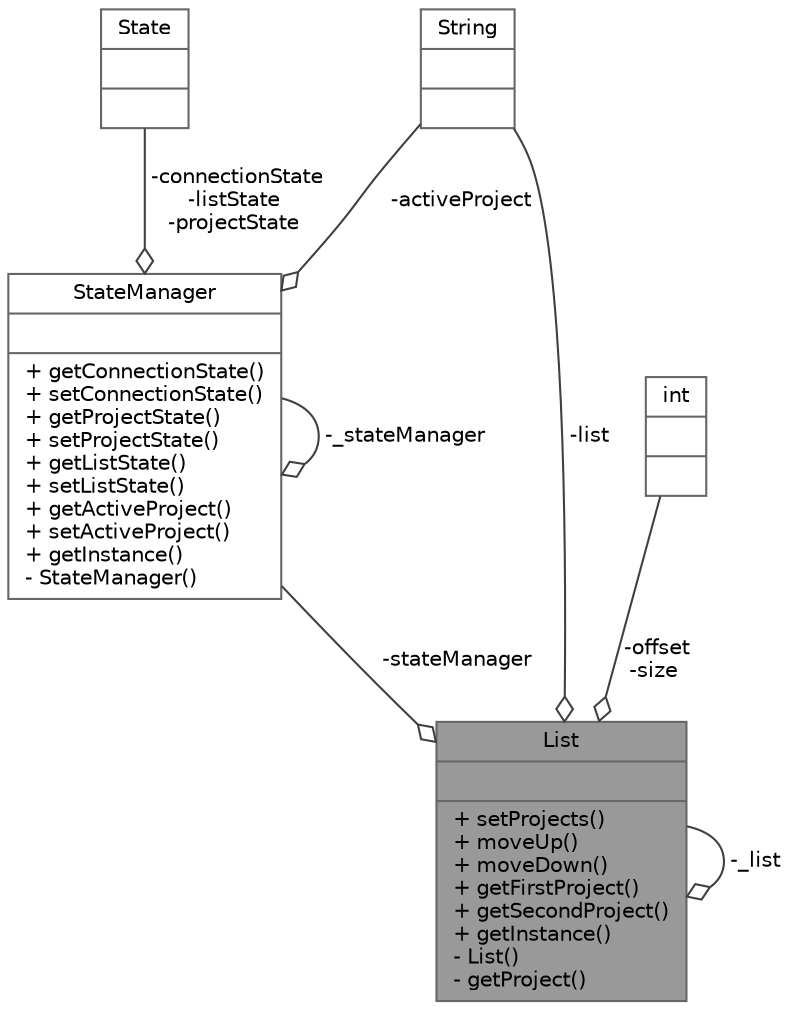digraph "List"
{
 // LATEX_PDF_SIZE
  bgcolor="transparent";
  edge [fontname=Helvetica,fontsize=10,labelfontname=Helvetica,labelfontsize=10];
  node [fontname=Helvetica,fontsize=10,shape=box,height=0.2,width=0.4];
  Node1 [shape=record,label="{List\n||+ setProjects()\l+ moveUp()\l+ moveDown()\l+ getFirstProject()\l+ getSecondProject()\l+ getInstance()\l- List()\l- getProject()\l}",height=0.2,width=0.4,color="gray40", fillcolor="grey60", style="filled", fontcolor="black",tooltip=" "];
  Node1 -> Node1 [color="grey25",style="solid",label=" -_list" ,arrowhead="odiamond"];
  Node2 -> Node1 [color="grey25",style="solid",label=" -stateManager" ,arrowhead="odiamond"];
  Node2 [shape=record,label="{StateManager\n||+ getConnectionState()\l+ setConnectionState()\l+ getProjectState()\l+ setProjectState()\l+ getListState()\l+ setListState()\l+ getActiveProject()\l+ setActiveProject()\l+ getInstance()\l- StateManager()\l}",height=0.2,width=0.4,color="gray40", fillcolor="white", style="filled",URL="$classStateManager.html",tooltip=" "];
  Node2 -> Node2 [color="grey25",style="solid",label=" -_stateManager" ,arrowhead="odiamond"];
  Node3 -> Node2 [color="grey25",style="solid",label=" -connectionState\n-listState\n-projectState" ,arrowhead="odiamond"];
  Node3 [shape=record,label="{State\n||}",height=0.2,width=0.4,color="gray40", fillcolor="white", style="filled",tooltip=" "];
  Node4 -> Node2 [color="grey25",style="solid",label=" -activeProject" ,arrowhead="odiamond"];
  Node4 [shape=record,label="{String\n||}",height=0.2,width=0.4,color="gray40", fillcolor="white", style="filled",tooltip=" "];
  Node5 -> Node1 [color="grey25",style="solid",label=" -offset\n-size" ,arrowhead="odiamond"];
  Node5 [shape=record,label="{int\n||}",height=0.2,width=0.4,color="gray40", fillcolor="white", style="filled",tooltip=" "];
  Node4 -> Node1 [color="grey25",style="solid",label=" -list" ,arrowhead="odiamond"];
}
